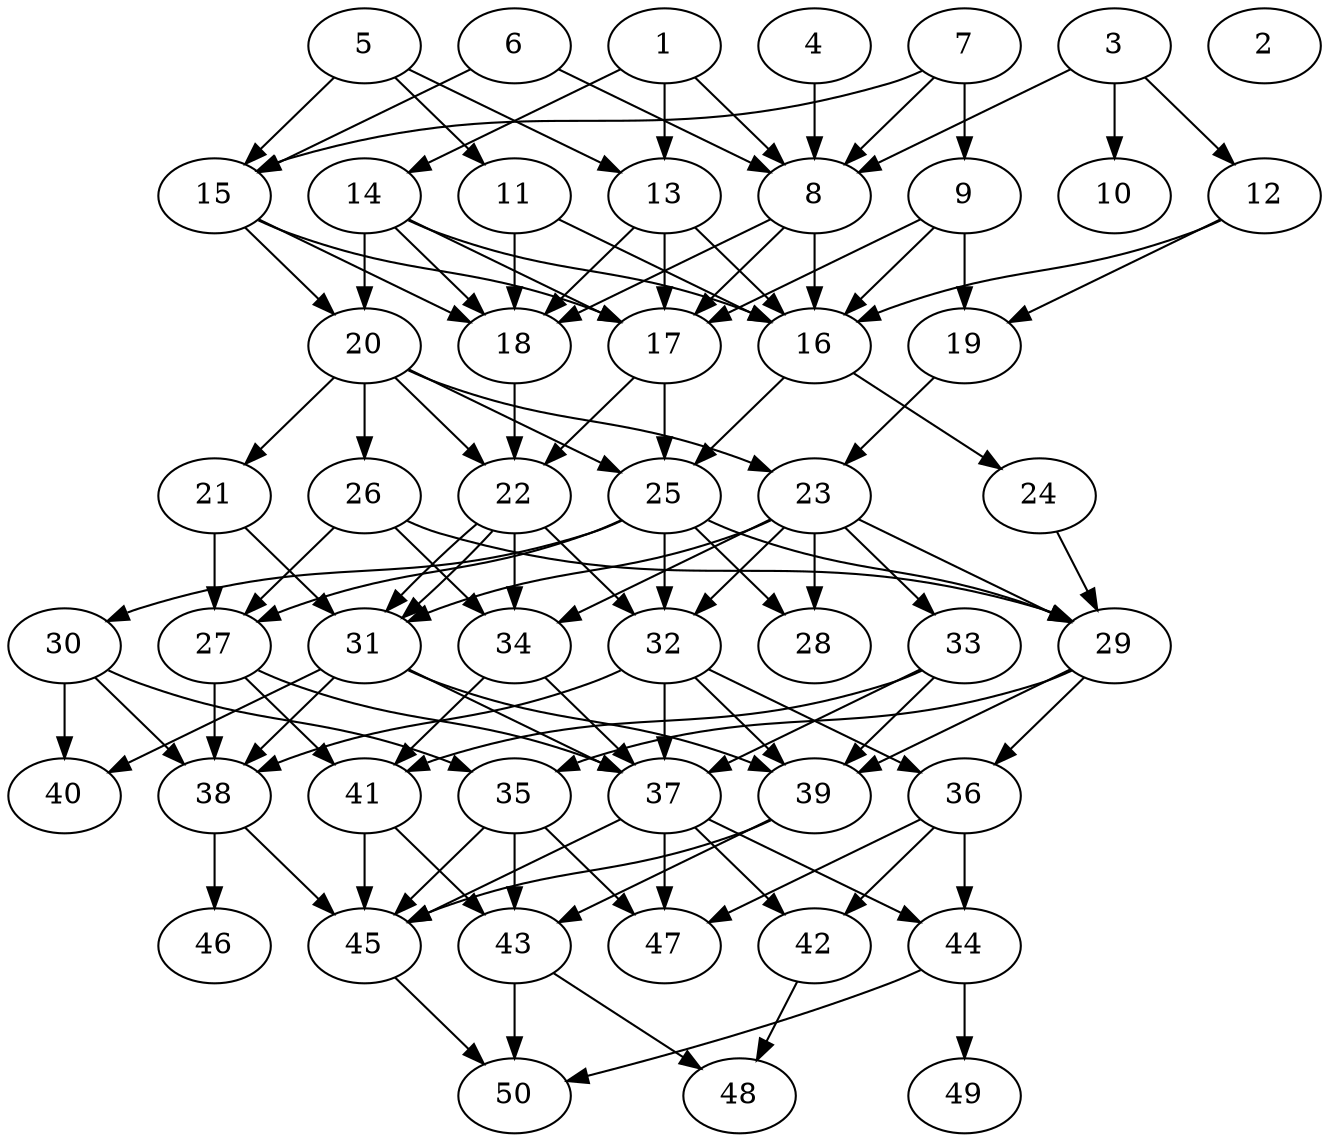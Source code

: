 // DAG automatically generated by daggen at Thu Oct  3 14:07:56 2019
// ./daggen --dot -n 50 --ccr 0.5 --fat 0.5 --regular 0.7 --density 0.7 --mindata 5242880 --maxdata 52428800 
digraph G {
  1 [size="17885184", alpha="0.03", expect_size="8942592"] 
  1 -> 8 [size ="8942592"]
  1 -> 13 [size ="8942592"]
  1 -> 14 [size ="8942592"]
  2 [size="38703104", alpha="0.17", expect_size="19351552"] 
  3 [size="68173824", alpha="0.05", expect_size="34086912"] 
  3 -> 8 [size ="34086912"]
  3 -> 10 [size ="34086912"]
  3 -> 12 [size ="34086912"]
  4 [size="54433792", alpha="0.04", expect_size="27216896"] 
  4 -> 8 [size ="27216896"]
  5 [size="48695296", alpha="0.08", expect_size="24347648"] 
  5 -> 11 [size ="24347648"]
  5 -> 13 [size ="24347648"]
  5 -> 15 [size ="24347648"]
  6 [size="63860736", alpha="0.19", expect_size="31930368"] 
  6 -> 8 [size ="31930368"]
  6 -> 15 [size ="31930368"]
  7 [size="101181440", alpha="0.19", expect_size="50590720"] 
  7 -> 8 [size ="50590720"]
  7 -> 9 [size ="50590720"]
  7 -> 15 [size ="50590720"]
  8 [size="17766400", alpha="0.12", expect_size="8883200"] 
  8 -> 16 [size ="8883200"]
  8 -> 17 [size ="8883200"]
  8 -> 18 [size ="8883200"]
  9 [size="104484864", alpha="0.02", expect_size="52242432"] 
  9 -> 16 [size ="52242432"]
  9 -> 17 [size ="52242432"]
  9 -> 19 [size ="52242432"]
  10 [size="85690368", alpha="0.09", expect_size="42845184"] 
  11 [size="87408640", alpha="0.20", expect_size="43704320"] 
  11 -> 16 [size ="43704320"]
  11 -> 18 [size ="43704320"]
  12 [size="103884800", alpha="0.02", expect_size="51942400"] 
  12 -> 16 [size ="51942400"]
  12 -> 19 [size ="51942400"]
  13 [size="88999936", alpha="0.18", expect_size="44499968"] 
  13 -> 16 [size ="44499968"]
  13 -> 17 [size ="44499968"]
  13 -> 18 [size ="44499968"]
  14 [size="16785408", alpha="0.19", expect_size="8392704"] 
  14 -> 16 [size ="8392704"]
  14 -> 17 [size ="8392704"]
  14 -> 18 [size ="8392704"]
  14 -> 20 [size ="8392704"]
  15 [size="36302848", alpha="0.20", expect_size="18151424"] 
  15 -> 17 [size ="18151424"]
  15 -> 18 [size ="18151424"]
  15 -> 20 [size ="18151424"]
  16 [size="73508864", alpha="0.17", expect_size="36754432"] 
  16 -> 24 [size ="36754432"]
  16 -> 25 [size ="36754432"]
  17 [size="70201344", alpha="0.03", expect_size="35100672"] 
  17 -> 22 [size ="35100672"]
  17 -> 25 [size ="35100672"]
  18 [size="63188992", alpha="0.03", expect_size="31594496"] 
  18 -> 22 [size ="31594496"]
  19 [size="26339328", alpha="0.08", expect_size="13169664"] 
  19 -> 23 [size ="13169664"]
  20 [size="36384768", alpha="0.03", expect_size="18192384"] 
  20 -> 21 [size ="18192384"]
  20 -> 22 [size ="18192384"]
  20 -> 23 [size ="18192384"]
  20 -> 25 [size ="18192384"]
  20 -> 26 [size ="18192384"]
  21 [size="78491648", alpha="0.01", expect_size="39245824"] 
  21 -> 27 [size ="39245824"]
  21 -> 31 [size ="39245824"]
  22 [size="78417920", alpha="0.04", expect_size="39208960"] 
  22 -> 31 [size ="39208960"]
  22 -> 31 [size ="39208960"]
  22 -> 32 [size ="39208960"]
  22 -> 34 [size ="39208960"]
  23 [size="90085376", alpha="0.20", expect_size="45042688"] 
  23 -> 28 [size ="45042688"]
  23 -> 29 [size ="45042688"]
  23 -> 31 [size ="45042688"]
  23 -> 32 [size ="45042688"]
  23 -> 33 [size ="45042688"]
  23 -> 34 [size ="45042688"]
  24 [size="82728960", alpha="0.05", expect_size="41364480"] 
  24 -> 29 [size ="41364480"]
  25 [size="75970560", alpha="0.18", expect_size="37985280"] 
  25 -> 27 [size ="37985280"]
  25 -> 28 [size ="37985280"]
  25 -> 29 [size ="37985280"]
  25 -> 30 [size ="37985280"]
  25 -> 32 [size ="37985280"]
  26 [size="75524096", alpha="0.02", expect_size="37762048"] 
  26 -> 27 [size ="37762048"]
  26 -> 29 [size ="37762048"]
  26 -> 34 [size ="37762048"]
  27 [size="61960192", alpha="0.06", expect_size="30980096"] 
  27 -> 37 [size ="30980096"]
  27 -> 38 [size ="30980096"]
  27 -> 41 [size ="30980096"]
  28 [size="78024704", alpha="0.11", expect_size="39012352"] 
  29 [size="94451712", alpha="0.16", expect_size="47225856"] 
  29 -> 35 [size ="47225856"]
  29 -> 36 [size ="47225856"]
  29 -> 39 [size ="47225856"]
  30 [size="36225024", alpha="0.17", expect_size="18112512"] 
  30 -> 35 [size ="18112512"]
  30 -> 38 [size ="18112512"]
  30 -> 40 [size ="18112512"]
  31 [size="52623360", alpha="0.14", expect_size="26311680"] 
  31 -> 37 [size ="26311680"]
  31 -> 38 [size ="26311680"]
  31 -> 39 [size ="26311680"]
  31 -> 40 [size ="26311680"]
  32 [size="56674304", alpha="0.11", expect_size="28337152"] 
  32 -> 36 [size ="28337152"]
  32 -> 37 [size ="28337152"]
  32 -> 38 [size ="28337152"]
  32 -> 39 [size ="28337152"]
  33 [size="76599296", alpha="0.05", expect_size="38299648"] 
  33 -> 37 [size ="38299648"]
  33 -> 39 [size ="38299648"]
  33 -> 41 [size ="38299648"]
  34 [size="75712512", alpha="0.20", expect_size="37856256"] 
  34 -> 37 [size ="37856256"]
  34 -> 41 [size ="37856256"]
  35 [size="97966080", alpha="0.00", expect_size="48983040"] 
  35 -> 43 [size ="48983040"]
  35 -> 45 [size ="48983040"]
  35 -> 47 [size ="48983040"]
  36 [size="87197696", alpha="0.14", expect_size="43598848"] 
  36 -> 42 [size ="43598848"]
  36 -> 44 [size ="43598848"]
  36 -> 47 [size ="43598848"]
  37 [size="96782336", alpha="0.00", expect_size="48391168"] 
  37 -> 42 [size ="48391168"]
  37 -> 44 [size ="48391168"]
  37 -> 45 [size ="48391168"]
  37 -> 47 [size ="48391168"]
  38 [size="28672000", alpha="0.18", expect_size="14336000"] 
  38 -> 45 [size ="14336000"]
  38 -> 46 [size ="14336000"]
  39 [size="78895104", alpha="0.19", expect_size="39447552"] 
  39 -> 43 [size ="39447552"]
  39 -> 45 [size ="39447552"]
  40 [size="58331136", alpha="0.06", expect_size="29165568"] 
  41 [size="42188800", alpha="0.06", expect_size="21094400"] 
  41 -> 43 [size ="21094400"]
  41 -> 45 [size ="21094400"]
  42 [size="13019136", alpha="0.02", expect_size="6509568"] 
  42 -> 48 [size ="6509568"]
  43 [size="64223232", alpha="0.14", expect_size="32111616"] 
  43 -> 48 [size ="32111616"]
  43 -> 50 [size ="32111616"]
  44 [size="85573632", alpha="0.01", expect_size="42786816"] 
  44 -> 49 [size ="42786816"]
  44 -> 50 [size ="42786816"]
  45 [size="83367936", alpha="0.03", expect_size="41683968"] 
  45 -> 50 [size ="41683968"]
  46 [size="83429376", alpha="0.18", expect_size="41714688"] 
  47 [size="54405120", alpha="0.04", expect_size="27202560"] 
  48 [size="56014848", alpha="0.04", expect_size="28007424"] 
  49 [size="46589952", alpha="0.03", expect_size="23294976"] 
  50 [size="41984000", alpha="0.06", expect_size="20992000"] 
}
